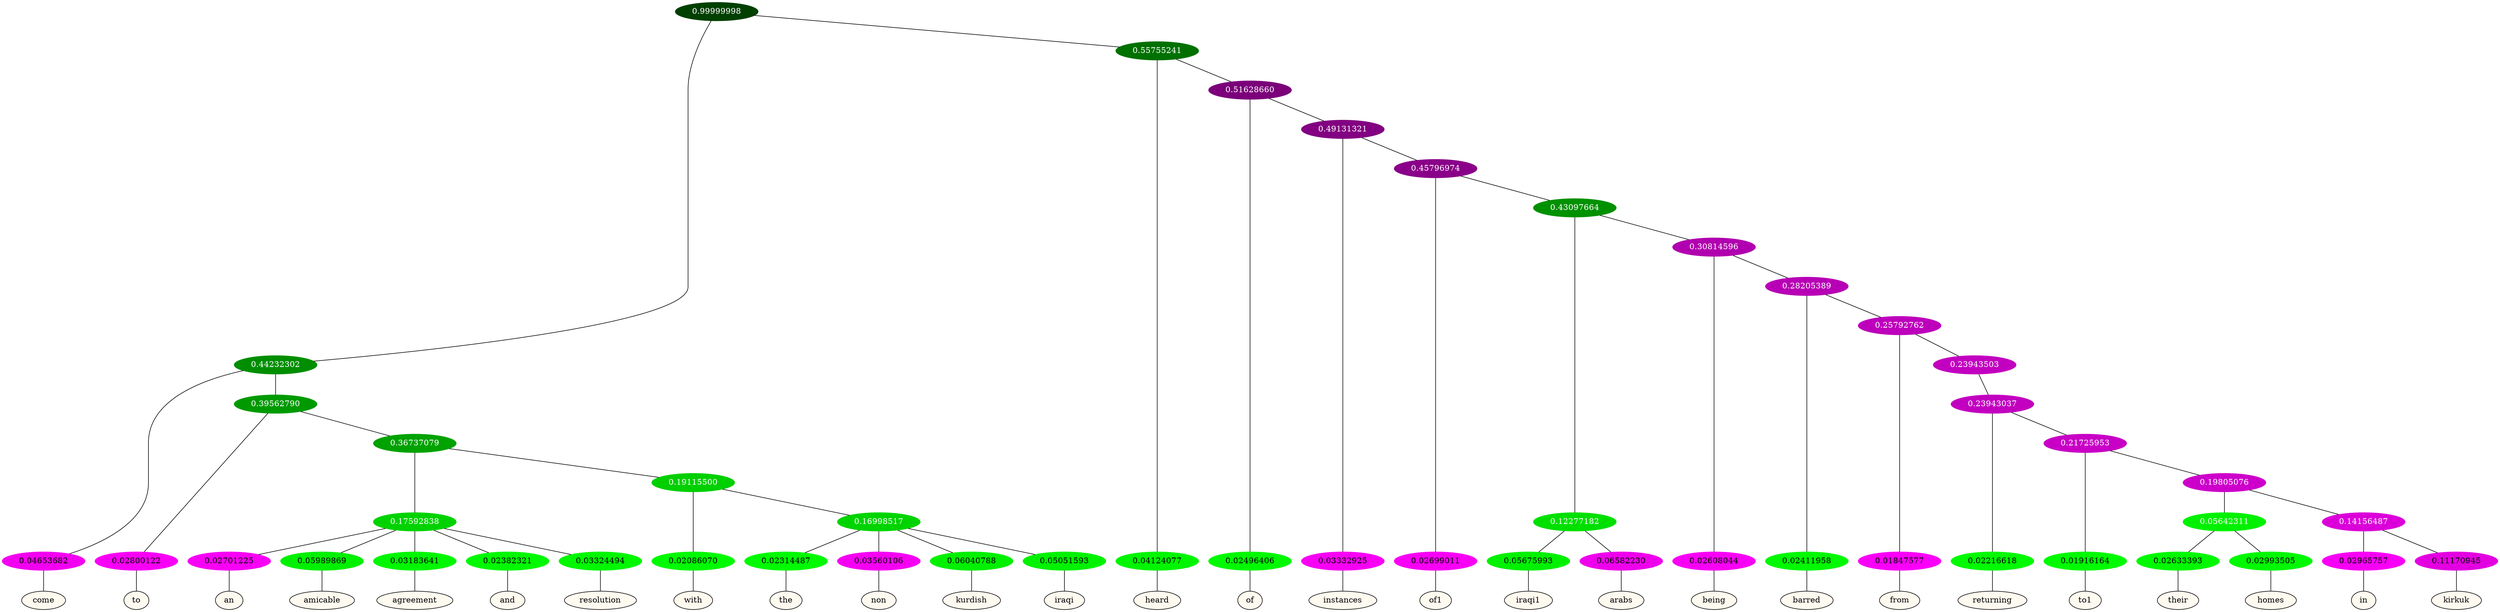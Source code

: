 graph {
	node [format=png height=0.15 nodesep=0.001 ordering=out overlap=prism overlap_scaling=0.01 ranksep=0.001 ratio=0.2 style=filled width=0.15]
	{
		rank=same
		a_w_3 [label=come color=black fillcolor=floralwhite style="filled,solid"]
		a_w_7 [label=to color=black fillcolor=floralwhite style="filled,solid"]
		a_w_15 [label=an color=black fillcolor=floralwhite style="filled,solid"]
		a_w_16 [label=amicable color=black fillcolor=floralwhite style="filled,solid"]
		a_w_17 [label=agreement color=black fillcolor=floralwhite style="filled,solid"]
		a_w_18 [label=and color=black fillcolor=floralwhite style="filled,solid"]
		a_w_19 [label=resolution color=black fillcolor=floralwhite style="filled,solid"]
		a_w_20 [label=with color=black fillcolor=floralwhite style="filled,solid"]
		a_w_24 [label=the color=black fillcolor=floralwhite style="filled,solid"]
		a_w_25 [label=non color=black fillcolor=floralwhite style="filled,solid"]
		a_w_26 [label=kurdish color=black fillcolor=floralwhite style="filled,solid"]
		a_w_27 [label=iraqi color=black fillcolor=floralwhite style="filled,solid"]
		a_w_5 [label=heard color=black fillcolor=floralwhite style="filled,solid"]
		a_w_9 [label=of color=black fillcolor=floralwhite style="filled,solid"]
		a_w_13 [label=instances color=black fillcolor=floralwhite style="filled,solid"]
		a_w_22 [label=of1 color=black fillcolor=floralwhite style="filled,solid"]
		a_w_30 [label=iraqi1 color=black fillcolor=floralwhite style="filled,solid"]
		a_w_31 [label=arabs color=black fillcolor=floralwhite style="filled,solid"]
		a_w_32 [label=being color=black fillcolor=floralwhite style="filled,solid"]
		a_w_34 [label=barred color=black fillcolor=floralwhite style="filled,solid"]
		a_w_36 [label=from color=black fillcolor=floralwhite style="filled,solid"]
		a_w_39 [label=returning color=black fillcolor=floralwhite style="filled,solid"]
		a_w_41 [label=to1 color=black fillcolor=floralwhite style="filled,solid"]
		a_w_45 [label=their color=black fillcolor=floralwhite style="filled,solid"]
		a_w_46 [label=homes color=black fillcolor=floralwhite style="filled,solid"]
		a_w_47 [label=in color=black fillcolor=floralwhite style="filled,solid"]
		a_w_48 [label=kirkuk color=black fillcolor=floralwhite style="filled,solid"]
	}
	a_n_3 -- a_w_3
	a_n_7 -- a_w_7
	a_n_15 -- a_w_15
	a_n_16 -- a_w_16
	a_n_17 -- a_w_17
	a_n_18 -- a_w_18
	a_n_19 -- a_w_19
	a_n_20 -- a_w_20
	a_n_24 -- a_w_24
	a_n_25 -- a_w_25
	a_n_26 -- a_w_26
	a_n_27 -- a_w_27
	a_n_5 -- a_w_5
	a_n_9 -- a_w_9
	a_n_13 -- a_w_13
	a_n_22 -- a_w_22
	a_n_30 -- a_w_30
	a_n_31 -- a_w_31
	a_n_32 -- a_w_32
	a_n_34 -- a_w_34
	a_n_36 -- a_w_36
	a_n_39 -- a_w_39
	a_n_41 -- a_w_41
	a_n_45 -- a_w_45
	a_n_46 -- a_w_46
	a_n_47 -- a_w_47
	a_n_48 -- a_w_48
	{
		rank=same
		a_n_3 [label=0.04653682 color="0.835 1.000 0.953" fontcolor=black]
		a_n_7 [label=0.02800122 color="0.835 1.000 0.972" fontcolor=black]
		a_n_15 [label=0.02701225 color="0.835 1.000 0.973" fontcolor=black]
		a_n_16 [label=0.05989869 color="0.334 1.000 0.940" fontcolor=black]
		a_n_17 [label=0.03183641 color="0.334 1.000 0.968" fontcolor=black]
		a_n_18 [label=0.02382321 color="0.334 1.000 0.976" fontcolor=black]
		a_n_19 [label=0.03324494 color="0.334 1.000 0.967" fontcolor=black]
		a_n_20 [label=0.02086070 color="0.334 1.000 0.979" fontcolor=black]
		a_n_24 [label=0.02314487 color="0.334 1.000 0.977" fontcolor=black]
		a_n_25 [label=0.03560106 color="0.835 1.000 0.964" fontcolor=black]
		a_n_26 [label=0.06040788 color="0.334 1.000 0.940" fontcolor=black]
		a_n_27 [label=0.05051593 color="0.334 1.000 0.949" fontcolor=black]
		a_n_5 [label=0.04124077 color="0.334 1.000 0.959" fontcolor=black]
		a_n_9 [label=0.02496406 color="0.334 1.000 0.975" fontcolor=black]
		a_n_13 [label=0.03332925 color="0.835 1.000 0.967" fontcolor=black]
		a_n_22 [label=0.02699011 color="0.835 1.000 0.973" fontcolor=black]
		a_n_30 [label=0.05675993 color="0.334 1.000 0.943" fontcolor=black]
		a_n_31 [label=0.06582230 color="0.835 1.000 0.934" fontcolor=black]
		a_n_32 [label=0.02608044 color="0.835 1.000 0.974" fontcolor=black]
		a_n_34 [label=0.02411958 color="0.334 1.000 0.976" fontcolor=black]
		a_n_36 [label=0.01847577 color="0.835 1.000 0.982" fontcolor=black]
		a_n_39 [label=0.02216618 color="0.334 1.000 0.978" fontcolor=black]
		a_n_41 [label=0.01916164 color="0.334 1.000 0.981" fontcolor=black]
		a_n_45 [label=0.02633393 color="0.334 1.000 0.974" fontcolor=black]
		a_n_46 [label=0.02993505 color="0.334 1.000 0.970" fontcolor=black]
		a_n_47 [label=0.02965757 color="0.835 1.000 0.970" fontcolor=black]
		a_n_48 [label=0.11170945 color="0.835 1.000 0.888" fontcolor=black]
	}
	a_n_0 [label=0.99999998 color="0.334 1.000 0.250" fontcolor=grey99]
	a_n_1 [label=0.44232302 color="0.334 1.000 0.558" fontcolor=grey99]
	a_n_0 -- a_n_1
	a_n_2 [label=0.55755241 color="0.334 1.000 0.442" fontcolor=grey99]
	a_n_0 -- a_n_2
	a_n_1 -- a_n_3
	a_n_4 [label=0.39562790 color="0.334 1.000 0.604" fontcolor=grey99]
	a_n_1 -- a_n_4
	a_n_2 -- a_n_5
	a_n_6 [label=0.51628660 color="0.835 1.000 0.484" fontcolor=grey99]
	a_n_2 -- a_n_6
	a_n_4 -- a_n_7
	a_n_8 [label=0.36737079 color="0.334 1.000 0.633" fontcolor=grey99]
	a_n_4 -- a_n_8
	a_n_6 -- a_n_9
	a_n_10 [label=0.49131321 color="0.835 1.000 0.509" fontcolor=grey99]
	a_n_6 -- a_n_10
	a_n_11 [label=0.17592838 color="0.334 1.000 0.824" fontcolor=grey99]
	a_n_8 -- a_n_11
	a_n_12 [label=0.19115500 color="0.334 1.000 0.809" fontcolor=grey99]
	a_n_8 -- a_n_12
	a_n_10 -- a_n_13
	a_n_14 [label=0.45796974 color="0.835 1.000 0.542" fontcolor=grey99]
	a_n_10 -- a_n_14
	a_n_11 -- a_n_15
	a_n_11 -- a_n_16
	a_n_11 -- a_n_17
	a_n_11 -- a_n_18
	a_n_11 -- a_n_19
	a_n_12 -- a_n_20
	a_n_21 [label=0.16998517 color="0.334 1.000 0.830" fontcolor=grey99]
	a_n_12 -- a_n_21
	a_n_14 -- a_n_22
	a_n_23 [label=0.43097664 color="0.334 1.000 0.569" fontcolor=grey99]
	a_n_14 -- a_n_23
	a_n_21 -- a_n_24
	a_n_21 -- a_n_25
	a_n_21 -- a_n_26
	a_n_21 -- a_n_27
	a_n_28 [label=0.12277182 color="0.334 1.000 0.877" fontcolor=grey99]
	a_n_23 -- a_n_28
	a_n_29 [label=0.30814596 color="0.835 1.000 0.692" fontcolor=grey99]
	a_n_23 -- a_n_29
	a_n_28 -- a_n_30
	a_n_28 -- a_n_31
	a_n_29 -- a_n_32
	a_n_33 [label=0.28205389 color="0.835 1.000 0.718" fontcolor=grey99]
	a_n_29 -- a_n_33
	a_n_33 -- a_n_34
	a_n_35 [label=0.25792762 color="0.835 1.000 0.742" fontcolor=grey99]
	a_n_33 -- a_n_35
	a_n_35 -- a_n_36
	a_n_37 [label=0.23943503 color="0.835 1.000 0.761" fontcolor=grey99]
	a_n_35 -- a_n_37
	a_n_38 [label=0.23943037 color="0.835 1.000 0.761" fontcolor=grey99]
	a_n_37 -- a_n_38
	a_n_38 -- a_n_39
	a_n_40 [label=0.21725953 color="0.835 1.000 0.783" fontcolor=grey99]
	a_n_38 -- a_n_40
	a_n_40 -- a_n_41
	a_n_42 [label=0.19805076 color="0.835 1.000 0.802" fontcolor=grey99]
	a_n_40 -- a_n_42
	a_n_43 [label=0.05642311 color="0.334 1.000 0.944" fontcolor=grey99]
	a_n_42 -- a_n_43
	a_n_44 [label=0.14156487 color="0.835 1.000 0.858" fontcolor=grey99]
	a_n_42 -- a_n_44
	a_n_43 -- a_n_45
	a_n_43 -- a_n_46
	a_n_44 -- a_n_47
	a_n_44 -- a_n_48
}
